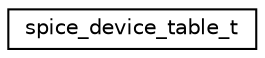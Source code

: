 digraph G
{
  edge [fontname="Helvetica",fontsize="10",labelfontname="Helvetica",labelfontsize="10"];
  node [fontname="Helvetica",fontsize="10",shape=record];
  rankdir="LR";
  Node1 [label="spice_device_table_t",height=0.2,width=0.4,color="black", fillcolor="white", style="filled",URL="$structspice__device__table__t.html"];
}
